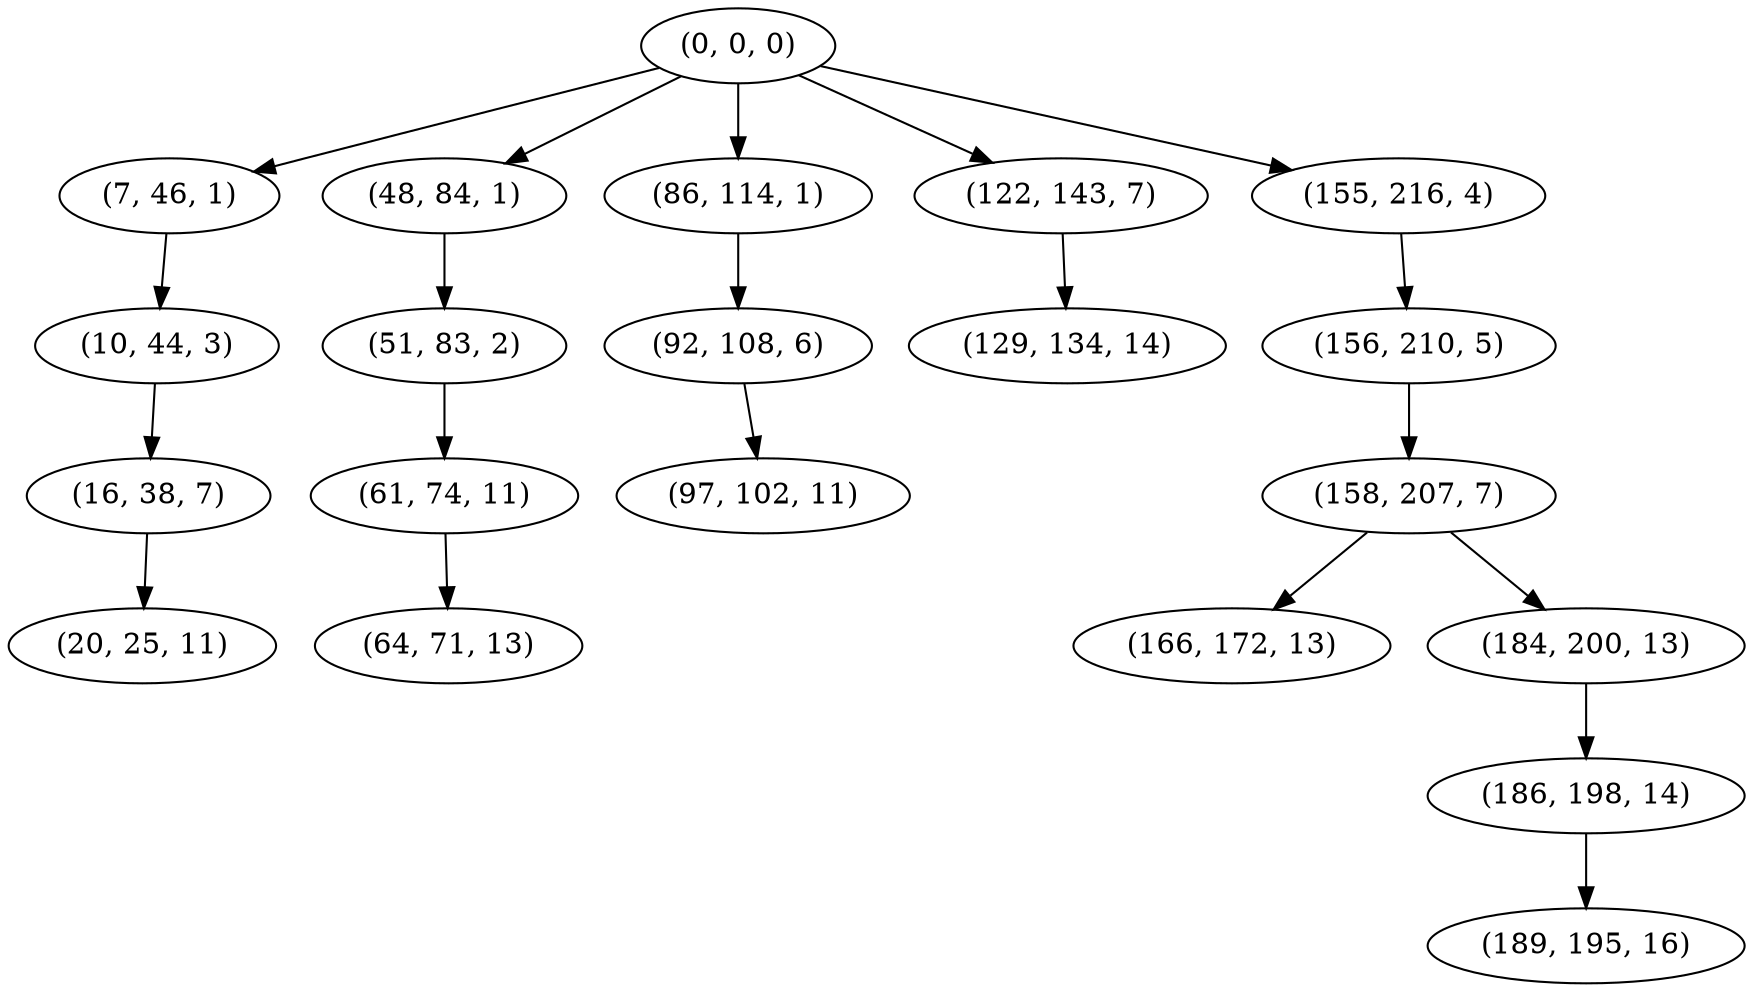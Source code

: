 digraph tree {
    "(0, 0, 0)";
    "(7, 46, 1)";
    "(10, 44, 3)";
    "(16, 38, 7)";
    "(20, 25, 11)";
    "(48, 84, 1)";
    "(51, 83, 2)";
    "(61, 74, 11)";
    "(64, 71, 13)";
    "(86, 114, 1)";
    "(92, 108, 6)";
    "(97, 102, 11)";
    "(122, 143, 7)";
    "(129, 134, 14)";
    "(155, 216, 4)";
    "(156, 210, 5)";
    "(158, 207, 7)";
    "(166, 172, 13)";
    "(184, 200, 13)";
    "(186, 198, 14)";
    "(189, 195, 16)";
    "(0, 0, 0)" -> "(7, 46, 1)";
    "(0, 0, 0)" -> "(48, 84, 1)";
    "(0, 0, 0)" -> "(86, 114, 1)";
    "(0, 0, 0)" -> "(122, 143, 7)";
    "(0, 0, 0)" -> "(155, 216, 4)";
    "(7, 46, 1)" -> "(10, 44, 3)";
    "(10, 44, 3)" -> "(16, 38, 7)";
    "(16, 38, 7)" -> "(20, 25, 11)";
    "(48, 84, 1)" -> "(51, 83, 2)";
    "(51, 83, 2)" -> "(61, 74, 11)";
    "(61, 74, 11)" -> "(64, 71, 13)";
    "(86, 114, 1)" -> "(92, 108, 6)";
    "(92, 108, 6)" -> "(97, 102, 11)";
    "(122, 143, 7)" -> "(129, 134, 14)";
    "(155, 216, 4)" -> "(156, 210, 5)";
    "(156, 210, 5)" -> "(158, 207, 7)";
    "(158, 207, 7)" -> "(166, 172, 13)";
    "(158, 207, 7)" -> "(184, 200, 13)";
    "(184, 200, 13)" -> "(186, 198, 14)";
    "(186, 198, 14)" -> "(189, 195, 16)";
}
